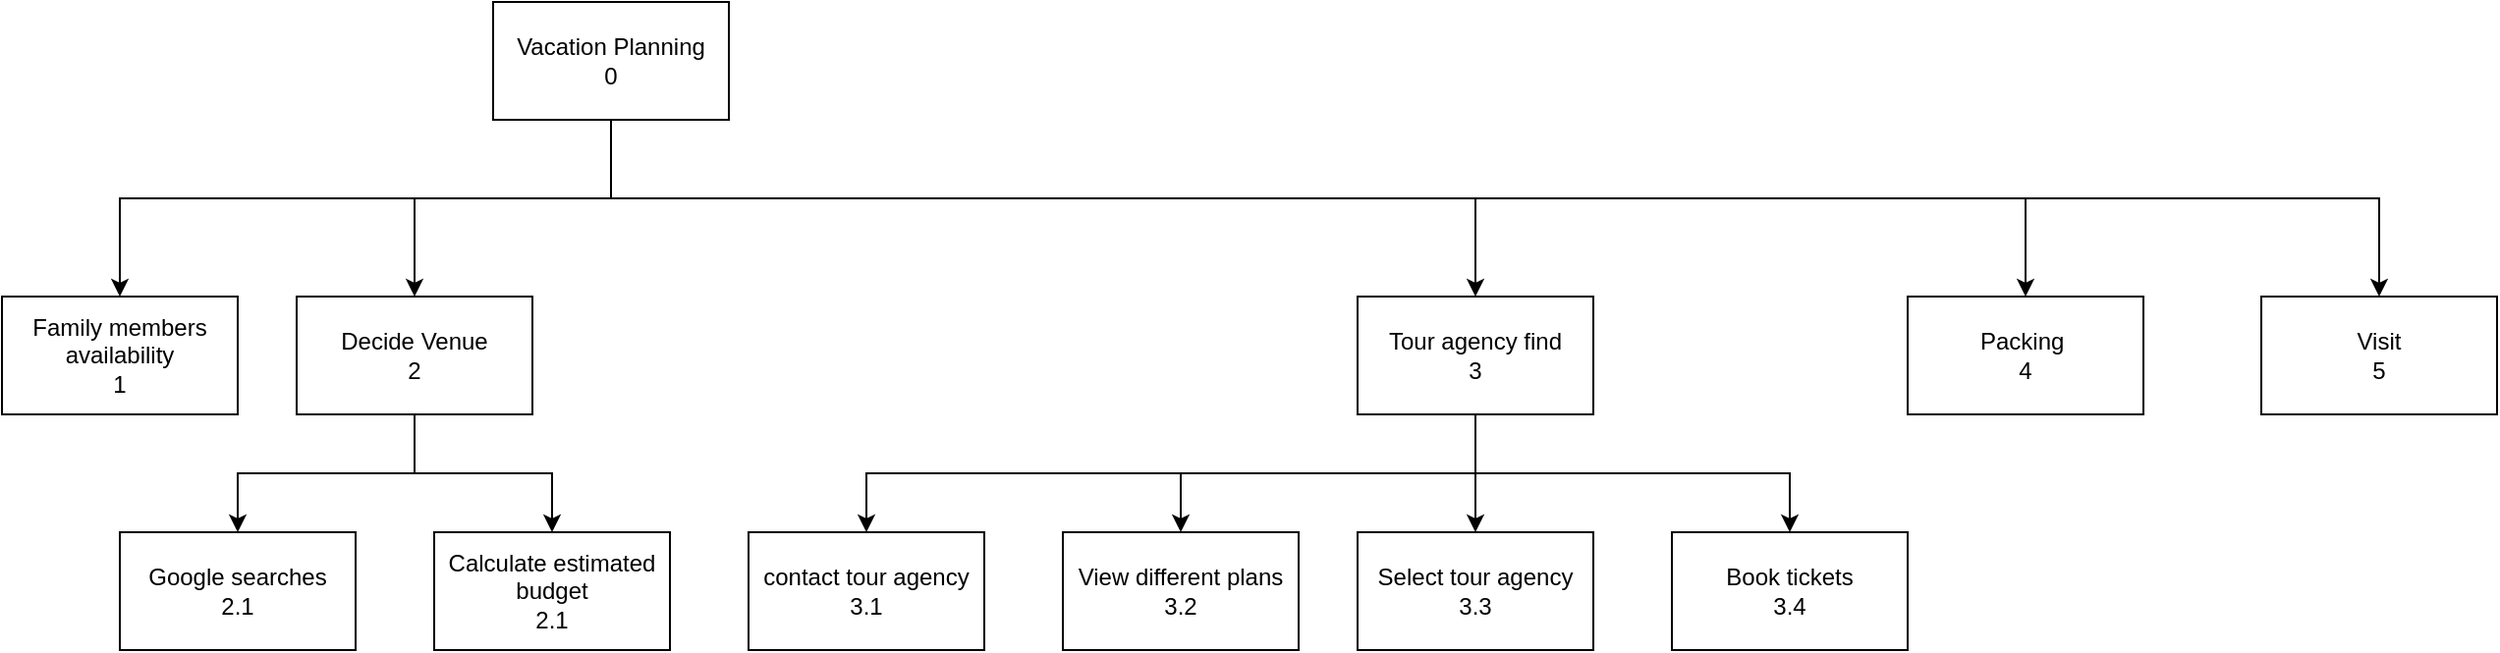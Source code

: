 <mxfile version="14.3.0" type="github">
  <diagram id="qmCr2FLJXnJFnxge0UcX" name="Page-1">
    <mxGraphModel dx="1332" dy="802" grid="1" gridSize="10" guides="1" tooltips="1" connect="1" arrows="1" fold="1" page="1" pageScale="1" pageWidth="850" pageHeight="1100" math="0" shadow="0">
      <root>
        <mxCell id="0" />
        <mxCell id="1" parent="0" />
        <mxCell id="vO0fWZWFfqbv7m5PLt3y-3" style="edgeStyle=orthogonalEdgeStyle;rounded=0;orthogonalLoop=1;jettySize=auto;html=1;exitX=0.5;exitY=1;exitDx=0;exitDy=0;entryX=0.5;entryY=0;entryDx=0;entryDy=0;" edge="1" parent="1" source="vO0fWZWFfqbv7m5PLt3y-1" target="vO0fWZWFfqbv7m5PLt3y-2">
          <mxGeometry relative="1" as="geometry">
            <Array as="points">
              <mxPoint x="420" y="250" />
              <mxPoint x="170" y="250" />
            </Array>
          </mxGeometry>
        </mxCell>
        <mxCell id="vO0fWZWFfqbv7m5PLt3y-11" style="edgeStyle=orthogonalEdgeStyle;rounded=0;orthogonalLoop=1;jettySize=auto;html=1;" edge="1" parent="1" source="vO0fWZWFfqbv7m5PLt3y-1" target="vO0fWZWFfqbv7m5PLt3y-8">
          <mxGeometry relative="1" as="geometry">
            <Array as="points">
              <mxPoint x="420" y="250" />
              <mxPoint x="860" y="250" />
            </Array>
          </mxGeometry>
        </mxCell>
        <mxCell id="vO0fWZWFfqbv7m5PLt3y-16" style="edgeStyle=orthogonalEdgeStyle;rounded=0;orthogonalLoop=1;jettySize=auto;html=1;entryX=0.5;entryY=0;entryDx=0;entryDy=0;" edge="1" parent="1" source="vO0fWZWFfqbv7m5PLt3y-1" target="vO0fWZWFfqbv7m5PLt3y-4">
          <mxGeometry relative="1" as="geometry">
            <Array as="points">
              <mxPoint x="420" y="250" />
              <mxPoint x="320" y="250" />
            </Array>
          </mxGeometry>
        </mxCell>
        <mxCell id="vO0fWZWFfqbv7m5PLt3y-22" style="edgeStyle=orthogonalEdgeStyle;rounded=0;orthogonalLoop=1;jettySize=auto;html=1;" edge="1" parent="1" source="vO0fWZWFfqbv7m5PLt3y-1" target="vO0fWZWFfqbv7m5PLt3y-21">
          <mxGeometry relative="1" as="geometry">
            <Array as="points">
              <mxPoint x="420" y="250" />
              <mxPoint x="1140" y="250" />
            </Array>
          </mxGeometry>
        </mxCell>
        <mxCell id="vO0fWZWFfqbv7m5PLt3y-24" style="edgeStyle=orthogonalEdgeStyle;rounded=0;orthogonalLoop=1;jettySize=auto;html=1;" edge="1" parent="1" source="vO0fWZWFfqbv7m5PLt3y-1" target="vO0fWZWFfqbv7m5PLt3y-23">
          <mxGeometry relative="1" as="geometry">
            <Array as="points">
              <mxPoint x="420" y="250" />
              <mxPoint x="1320" y="250" />
            </Array>
          </mxGeometry>
        </mxCell>
        <mxCell id="vO0fWZWFfqbv7m5PLt3y-1" value="Vacation Planning&lt;br&gt;0" style="rounded=0;whiteSpace=wrap;html=1;" vertex="1" parent="1">
          <mxGeometry x="360" y="150" width="120" height="60" as="geometry" />
        </mxCell>
        <mxCell id="vO0fWZWFfqbv7m5PLt3y-2" value="Family members availability&lt;br&gt;1" style="rounded=0;whiteSpace=wrap;html=1;" vertex="1" parent="1">
          <mxGeometry x="110" y="300" width="120" height="60" as="geometry" />
        </mxCell>
        <mxCell id="vO0fWZWFfqbv7m5PLt3y-6" style="edgeStyle=orthogonalEdgeStyle;rounded=0;orthogonalLoop=1;jettySize=auto;html=1;exitX=0.5;exitY=1;exitDx=0;exitDy=0;entryX=0.5;entryY=0;entryDx=0;entryDy=0;" edge="1" parent="1" source="vO0fWZWFfqbv7m5PLt3y-4" target="vO0fWZWFfqbv7m5PLt3y-5">
          <mxGeometry relative="1" as="geometry" />
        </mxCell>
        <mxCell id="vO0fWZWFfqbv7m5PLt3y-10" style="edgeStyle=orthogonalEdgeStyle;rounded=0;orthogonalLoop=1;jettySize=auto;html=1;" edge="1" parent="1" source="vO0fWZWFfqbv7m5PLt3y-4" target="vO0fWZWFfqbv7m5PLt3y-9">
          <mxGeometry relative="1" as="geometry" />
        </mxCell>
        <mxCell id="vO0fWZWFfqbv7m5PLt3y-4" value="Decide Venue&lt;br&gt;2" style="rounded=0;whiteSpace=wrap;html=1;" vertex="1" parent="1">
          <mxGeometry x="260" y="300" width="120" height="60" as="geometry" />
        </mxCell>
        <mxCell id="vO0fWZWFfqbv7m5PLt3y-5" value="Google searches&lt;br&gt;2.1" style="rounded=0;whiteSpace=wrap;html=1;" vertex="1" parent="1">
          <mxGeometry x="170" y="420" width="120" height="60" as="geometry" />
        </mxCell>
        <mxCell id="vO0fWZWFfqbv7m5PLt3y-13" style="edgeStyle=orthogonalEdgeStyle;rounded=0;orthogonalLoop=1;jettySize=auto;html=1;entryX=0.5;entryY=0;entryDx=0;entryDy=0;" edge="1" parent="1" source="vO0fWZWFfqbv7m5PLt3y-8" target="vO0fWZWFfqbv7m5PLt3y-12">
          <mxGeometry relative="1" as="geometry">
            <Array as="points">
              <mxPoint x="860" y="390" />
              <mxPoint x="550" y="390" />
            </Array>
          </mxGeometry>
        </mxCell>
        <mxCell id="vO0fWZWFfqbv7m5PLt3y-15" style="edgeStyle=orthogonalEdgeStyle;rounded=0;orthogonalLoop=1;jettySize=auto;html=1;" edge="1" parent="1" source="vO0fWZWFfqbv7m5PLt3y-8" target="vO0fWZWFfqbv7m5PLt3y-14">
          <mxGeometry relative="1" as="geometry">
            <Array as="points">
              <mxPoint x="860" y="390" />
              <mxPoint x="710" y="390" />
            </Array>
          </mxGeometry>
        </mxCell>
        <mxCell id="vO0fWZWFfqbv7m5PLt3y-18" style="edgeStyle=orthogonalEdgeStyle;rounded=0;orthogonalLoop=1;jettySize=auto;html=1;" edge="1" parent="1" source="vO0fWZWFfqbv7m5PLt3y-8" target="vO0fWZWFfqbv7m5PLt3y-17">
          <mxGeometry relative="1" as="geometry">
            <Array as="points">
              <mxPoint x="860" y="390" />
              <mxPoint x="860" y="390" />
            </Array>
          </mxGeometry>
        </mxCell>
        <mxCell id="vO0fWZWFfqbv7m5PLt3y-20" style="edgeStyle=orthogonalEdgeStyle;rounded=0;orthogonalLoop=1;jettySize=auto;html=1;" edge="1" parent="1" source="vO0fWZWFfqbv7m5PLt3y-8" target="vO0fWZWFfqbv7m5PLt3y-19">
          <mxGeometry relative="1" as="geometry">
            <Array as="points">
              <mxPoint x="860" y="390" />
              <mxPoint x="1020" y="390" />
            </Array>
          </mxGeometry>
        </mxCell>
        <mxCell id="vO0fWZWFfqbv7m5PLt3y-8" value="Tour agency find&lt;br&gt;3" style="rounded=0;whiteSpace=wrap;html=1;" vertex="1" parent="1">
          <mxGeometry x="800" y="300" width="120" height="60" as="geometry" />
        </mxCell>
        <mxCell id="vO0fWZWFfqbv7m5PLt3y-9" value="Calculate estimated budget&lt;br&gt;2.1" style="rounded=0;whiteSpace=wrap;html=1;" vertex="1" parent="1">
          <mxGeometry x="330" y="420" width="120" height="60" as="geometry" />
        </mxCell>
        <mxCell id="vO0fWZWFfqbv7m5PLt3y-12" value="contact tour agency&lt;br&gt;3.1" style="rounded=0;whiteSpace=wrap;html=1;" vertex="1" parent="1">
          <mxGeometry x="490" y="420" width="120" height="60" as="geometry" />
        </mxCell>
        <mxCell id="vO0fWZWFfqbv7m5PLt3y-14" value="View different plans&lt;br&gt;3.2" style="rounded=0;whiteSpace=wrap;html=1;" vertex="1" parent="1">
          <mxGeometry x="650" y="420" width="120" height="60" as="geometry" />
        </mxCell>
        <mxCell id="vO0fWZWFfqbv7m5PLt3y-17" value="Select tour agency&lt;br&gt;3.3" style="rounded=0;whiteSpace=wrap;html=1;" vertex="1" parent="1">
          <mxGeometry x="800" y="420" width="120" height="60" as="geometry" />
        </mxCell>
        <mxCell id="vO0fWZWFfqbv7m5PLt3y-19" value="Book tickets&lt;br&gt;3.4" style="rounded=0;whiteSpace=wrap;html=1;" vertex="1" parent="1">
          <mxGeometry x="960" y="420" width="120" height="60" as="geometry" />
        </mxCell>
        <mxCell id="vO0fWZWFfqbv7m5PLt3y-21" value="Packing&amp;nbsp;&lt;br&gt;4" style="rounded=0;whiteSpace=wrap;html=1;" vertex="1" parent="1">
          <mxGeometry x="1080" y="300" width="120" height="60" as="geometry" />
        </mxCell>
        <mxCell id="vO0fWZWFfqbv7m5PLt3y-23" value="Visit&lt;br&gt;5" style="rounded=0;whiteSpace=wrap;html=1;" vertex="1" parent="1">
          <mxGeometry x="1260" y="300" width="120" height="60" as="geometry" />
        </mxCell>
      </root>
    </mxGraphModel>
  </diagram>
</mxfile>
